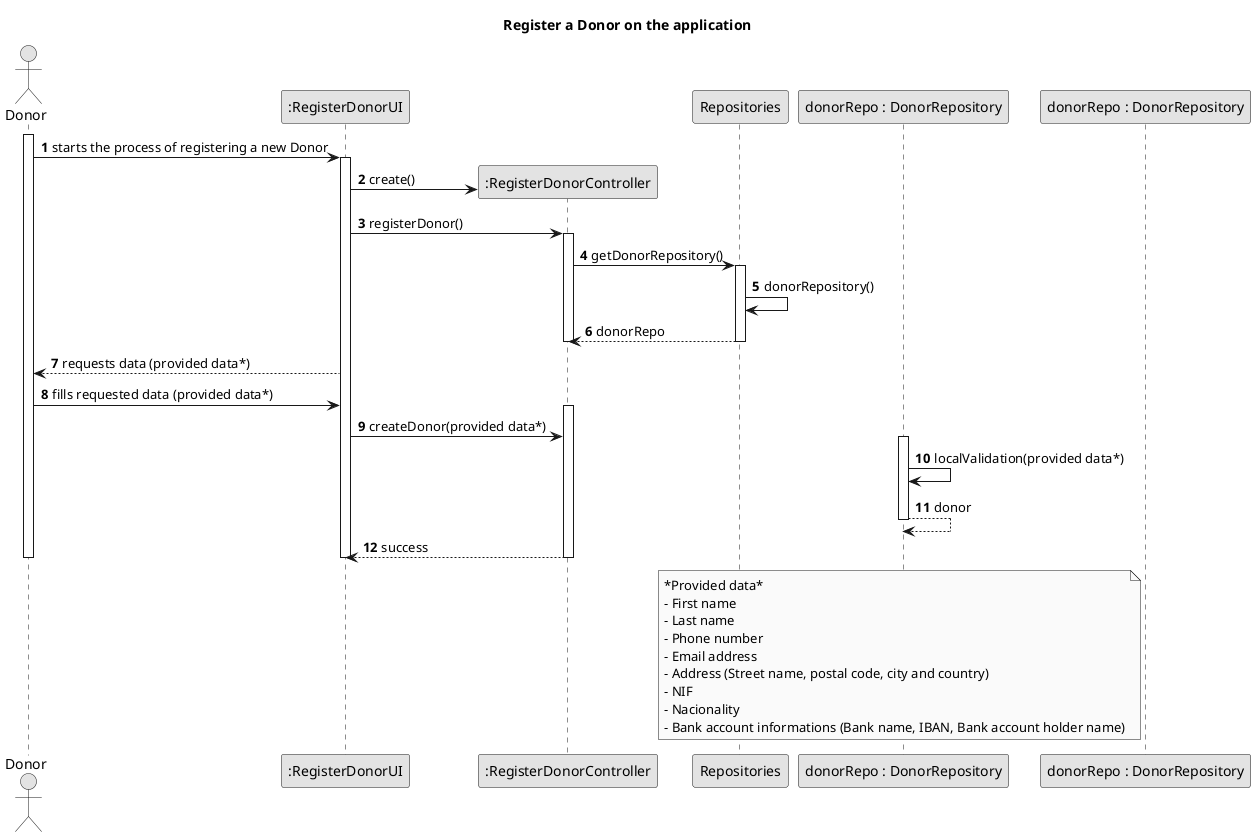 @startuml
skinparam monochrome true
skinparam packageStyle rectangle
skinparam shadowing false

title Register a Donor on the application

autonumber

actor Donor
participant ":RegisterDonorUI" as ui
participant ":RegisterDonorController" as ctrl
participant Repositories
participant "donorRepo : DonorRepository" as donorRepo

activate Donor

    Donor -> ui : starts the process of registering a new Donor
    activate ui
        ui -> ctrl** : create()
        ui -> ctrl : registerDonor()
        activate ctrl
            ctrl -> Repositories : getDonorRepository()
            activate Repositories
                Repositories -> Repositories : donorRepository()
                Repositories-->ctrl : donorRepo
            deactivate Repositories
        deactivate ctrl
            ui --> Donor : requests data (provided data*)
            Donor -> ui : fills requested data (provided data*)
        activate ctrl
            ui -> ctrl : createDonor(provided data*)
            activate donorRepo
                donorRepo -> donorRepo : localValidation(provided data*)
                donorRepo --> donorRepo : donor
            deactivate donorRepo
            ctrl --> ui : success
        deactivate ctrl
    deactivate ui
deactivate Donor

note left of "donorRepo : DonorRepository"
    *Provided data*
    - First name
    - Last name
    - Phone number
    - Email address
    - Address (Street name, postal code, city and country)
    - NIF
    - Nacionality
    - Bank account informations (Bank name, IBAN, Bank account holder name)
end note

@enduml